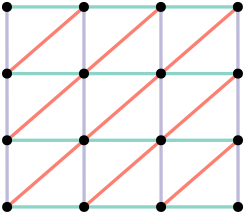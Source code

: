 <?xml version="1.0"?>
<!DOCTYPE ipe SYSTEM "ipe.dtd">
<ipe version="70218" creator="Ipe 7.2.18">
<info created="D:20201026074129" modified="D:20201028055244"/>
<ipestyle name="basic">
<symbol name="arrow/arc(spx)">
<path stroke="sym-stroke" fill="sym-stroke" pen="sym-pen">
0 0 m
-1 0.333 l
-1 -0.333 l
h
</path>
</symbol>
<symbol name="arrow/farc(spx)">
<path stroke="sym-stroke" fill="white" pen="sym-pen">
0 0 m
-1 0.333 l
-1 -0.333 l
h
</path>
</symbol>
<symbol name="arrow/ptarc(spx)">
<path stroke="sym-stroke" fill="sym-stroke" pen="sym-pen">
0 0 m
-1 0.333 l
-0.8 0 l
-1 -0.333 l
h
</path>
</symbol>
<symbol name="arrow/fptarc(spx)">
<path stroke="sym-stroke" fill="white" pen="sym-pen">
0 0 m
-1 0.333 l
-0.8 0 l
-1 -0.333 l
h
</path>
</symbol>
<symbol name="mark/circle(sx)" transformations="translations">
<path fill="sym-stroke">
0.6 0 0 0.6 0 0 e
0.4 0 0 0.4 0 0 e
</path>
</symbol>
<symbol name="mark/disk(sx)" transformations="translations">
<path fill="sym-stroke">
0.6 0 0 0.6 0 0 e
</path>
</symbol>
<symbol name="mark/fdisk(sfx)" transformations="translations">
<group>
<path fill="sym-fill">
0.5 0 0 0.5 0 0 e
</path>
<path fill="sym-stroke" fillrule="eofill">
0.6 0 0 0.6 0 0 e
0.4 0 0 0.4 0 0 e
</path>
</group>
</symbol>
<symbol name="mark/box(sx)" transformations="translations">
<path fill="sym-stroke" fillrule="eofill">
-0.6 -0.6 m
0.6 -0.6 l
0.6 0.6 l
-0.6 0.6 l
h
-0.4 -0.4 m
0.4 -0.4 l
0.4 0.4 l
-0.4 0.4 l
h
</path>
</symbol>
<symbol name="mark/square(sx)" transformations="translations">
<path fill="sym-stroke">
-0.6 -0.6 m
0.6 -0.6 l
0.6 0.6 l
-0.6 0.6 l
h
</path>
</symbol>
<symbol name="mark/fsquare(sfx)" transformations="translations">
<group>
<path fill="sym-fill">
-0.5 -0.5 m
0.5 -0.5 l
0.5 0.5 l
-0.5 0.5 l
h
</path>
<path fill="sym-stroke" fillrule="eofill">
-0.6 -0.6 m
0.6 -0.6 l
0.6 0.6 l
-0.6 0.6 l
h
-0.4 -0.4 m
0.4 -0.4 l
0.4 0.4 l
-0.4 0.4 l
h
</path>
</group>
</symbol>
<symbol name="mark/cross(sx)" transformations="translations">
<group>
<path fill="sym-stroke">
-0.43 -0.57 m
0.57 0.43 l
0.43 0.57 l
-0.57 -0.43 l
h
</path>
<path fill="sym-stroke">
-0.43 0.57 m
0.57 -0.43 l
0.43 -0.57 l
-0.57 0.43 l
h
</path>
</group>
</symbol>
<symbol name="arrow/fnormal(spx)">
<path stroke="sym-stroke" fill="white" pen="sym-pen">
0 0 m
-1 0.333 l
-1 -0.333 l
h
</path>
</symbol>
<symbol name="arrow/pointed(spx)">
<path stroke="sym-stroke" fill="sym-stroke" pen="sym-pen">
0 0 m
-1 0.333 l
-0.8 0 l
-1 -0.333 l
h
</path>
</symbol>
<symbol name="arrow/fpointed(spx)">
<path stroke="sym-stroke" fill="white" pen="sym-pen">
0 0 m
-1 0.333 l
-0.8 0 l
-1 -0.333 l
h
</path>
</symbol>
<symbol name="arrow/linear(spx)">
<path stroke="sym-stroke" pen="sym-pen">
-1 0.333 m
0 0 l
-1 -0.333 l
</path>
</symbol>
<symbol name="arrow/fdouble(spx)">
<path stroke="sym-stroke" fill="white" pen="sym-pen">
0 0 m
-1 0.333 l
-1 -0.333 l
h
-1 0 m
-2 0.333 l
-2 -0.333 l
h
</path>
</symbol>
<symbol name="arrow/double(spx)">
<path stroke="sym-stroke" fill="sym-stroke" pen="sym-pen">
0 0 m
-1 0.333 l
-1 -0.333 l
h
-1 0 m
-2 0.333 l
-2 -0.333 l
h
</path>
</symbol>
<symbol name="arrow/mid-normal(spx)">
<path stroke="sym-stroke" fill="sym-stroke" pen="sym-pen">
0.5 0 m
-0.5 0.333 l
-0.5 -0.333 l
h
</path>
</symbol>
<symbol name="arrow/mid-fnormal(spx)">
<path stroke="sym-stroke" fill="white" pen="sym-pen">
0.5 0 m
-0.5 0.333 l
-0.5 -0.333 l
h
</path>
</symbol>
<symbol name="arrow/mid-pointed(spx)">
<path stroke="sym-stroke" fill="sym-stroke" pen="sym-pen">
0.5 0 m
-0.5 0.333 l
-0.3 0 l
-0.5 -0.333 l
h
</path>
</symbol>
<symbol name="arrow/mid-fpointed(spx)">
<path stroke="sym-stroke" fill="white" pen="sym-pen">
0.5 0 m
-0.5 0.333 l
-0.3 0 l
-0.5 -0.333 l
h
</path>
</symbol>
<symbol name="arrow/mid-double(spx)">
<path stroke="sym-stroke" fill="sym-stroke" pen="sym-pen">
1 0 m
0 0.333 l
0 -0.333 l
h
0 0 m
-1 0.333 l
-1 -0.333 l
h
</path>
</symbol>
<symbol name="arrow/mid-fdouble(spx)">
<path stroke="sym-stroke" fill="white" pen="sym-pen">
1 0 m
0 0.333 l
0 -0.333 l
h
0 0 m
-1 0.333 l
-1 -0.333 l
h
</path>
</symbol>
<pen name="heavier" value="0.8"/>
<pen name="fat" value="1.2"/>
<pen name="ultrafat" value="2"/>
<symbolsize name="large" value="5"/>
<symbolsize name="small" value="2"/>
<symbolsize name="tiny" value="1.1"/>
<arrowsize name="large" value="10"/>
<arrowsize name="small" value="5"/>
<arrowsize name="tiny" value="3"/>
<color name="red" value="1 0 0"/>
<color name="blue" value="0 0 1"/>
<color name="green" value="0 1 0"/>
<color name="yellow" value="1 1 0"/>
<color name="orange" value="1 0.647 0"/>
<color name="gold" value="1 0.843 0"/>
<color name="purple" value="0.627 0.125 0.941"/>
<color name="gray" value="0.745"/>
<color name="brown" value="0.647 0.165 0.165"/>
<color name="navy" value="0 0 0.502"/>
<color name="pink" value="1 0.753 0.796"/>
<color name="seagreen" value="0.18 0.545 0.341"/>
<color name="turquoise" value="0.251 0.878 0.816"/>
<color name="violet" value="0.933 0.51 0.933"/>
<color name="darkblue" value="0 0 0.545"/>
<color name="darkcyan" value="0 0.545 0.545"/>
<color name="darkgray" value="0.663"/>
<color name="darkgreen" value="0 0.392 0"/>
<color name="darkmagenta" value="0.545 0 0.545"/>
<color name="darkorange" value="1 0.549 0"/>
<color name="darkred" value="0.545 0 0"/>
<color name="lightblue" value="0.678 0.847 0.902"/>
<color name="lightcyan" value="0.878 1 1"/>
<color name="lightgray" value="0.827"/>
<color name="lightgreen" value="0.565 0.933 0.565"/>
<color name="lightyellow" value="1 1 0.878"/>
<dashstyle name="dotted" value="[1 3] 0"/>
<dashstyle name="dashed" value="[4] 0"/>
<dashstyle name="dash dotted" value="[4 2 1 2] 0"/>
<dashstyle name="dash dot dotted" value="[4 2 1 2 1 2] 0"/>
<textsize name="large" value="\large"/>
<textsize name="small" value="\small"/>
<textsize name="tiny" value="\tiny"/>
<textsize name="Large" value="\Large"/>
<textsize name="LARGE" value="\LARGE"/>
<textsize name="huge" value="\huge"/>
<textsize name="Huge" value="\Huge"/>
<textsize name="footnote" value="\footnotesize"/>
<textstyle name="center" begin="\begin{center}" end="\end{center}"/>
<textstyle name="itemize" begin="\begin{itemize}" end="\end{itemize}"/>
<textstyle name="item" begin="\begin{itemize}\item{}" end="\end{itemize}"/>
<gridsize name="4 pts" value="4"/>
<gridsize name="8 pts (~3 mm)" value="8"/>
<gridsize name="16 pts (~6 mm)" value="16"/>
<gridsize name="32 pts (~12 mm)" value="32"/>
<gridsize name="10 pts (~3.5 mm)" value="10"/>
<gridsize name="20 pts (~7 mm)" value="20"/>
<gridsize name="14 pts (~5 mm)" value="14"/>
<gridsize name="28 pts (~10 mm)" value="28"/>
<gridsize name="56 pts (~20 mm)" value="56"/>
<anglesize name="90 deg" value="90"/>
<anglesize name="60 deg" value="60"/>
<anglesize name="45 deg" value="45"/>
<anglesize name="30 deg" value="30"/>
<anglesize name="22.5 deg" value="22.5"/>
<opacity name="10%" value="0.1"/>
<opacity name="30%" value="0.3"/>
<opacity name="50%" value="0.5"/>
<opacity name="75%" value="0.75"/>
<tiling name="falling" angle="-60" step="4" width="1"/>
<tiling name="rising" angle="30" step="4" width="1"/>
</ipestyle>
<ipestyle name="brew">
<pen name="fattyfatfat" value="4"/>
<color name="aliceblue" value="0.941 0.973 1"/>
<color name="brew1" value="0.552 0.827 0.78"/>
<color name="brew2" value="1 1 0.701"/>
<color name="brew3" value="0.745 0.729 0.854"/>
<color name="brew4" value="0.984 0.501 0.447"/>
<color name="brew5" value="0.501 0.694 0.827"/>
<color name="brew6" value="0.992 0.705 0.384"/>
<color name="brew7" value="0.701 0.87 0.411"/>
<color name="brew8" value="0.988 0.803 0.898"/>
</ipestyle>
<page>
<layer name="hex-board"/>
<layer name="H_4"/>
<view layers="H_4" active="H_4"/>
<path layer="H_4" stroke="brew4" pen="fat">
228.003 528.175 m
255.693 552.175 l
</path>
<path stroke="brew4" pen="fat">
200.29 528.175 m
227.981 552.175 l
</path>
<path stroke="brew4" pen="fat">
172.577 528.175 m
200.268 552.174 l
</path>
<path stroke="brew4" pen="fat">
227.981 552.175 m
255.671 576.175 l
</path>
<path stroke="brew4" pen="fat">
200.268 552.174 m
227.959 576.174 l
</path>
<path stroke="brew4" pen="fat">
172.555 552.174 m
200.246 576.174 l
</path>
<path stroke="brew4" pen="fat">
227.959 576.174 m
255.649 600.174 l
</path>
<path stroke="brew4" pen="fat">
200.246 576.174 m
227.937 600.174 l
</path>
<path stroke="brew4" pen="fat">
172.533 576.174 m
200.224 600.173 l
</path>
<path layer="hex-board" matrix="0.576875 0.5 -1.00082 0.866025 720.848 -154.08" stroke="lightgray">
272 640 m
264 653.856 l
248 653.856 l
240 640 l
248 626.144 l
264 626.144 l
h
</path>
<path matrix="0.576875 0.5 -1.00082 0.866025 720.826 -130.081" stroke="lightgray">
272 640 m
264 653.856 l
248 653.856 l
240 640 l
248 626.144 l
264 626.144 l
h
</path>
<path matrix="0.576875 0.5 -1.00082 0.866025 720.804 -106.081" stroke="lightgray">
272 640 m
264 653.856 l
248 653.856 l
240 640 l
248 626.144 l
264 626.144 l
h
</path>
<path matrix="0.576875 0.5 -1.00082 0.866025 720.782 -82.0818" stroke="lightgray">
272 640 m
264 653.856 l
248 653.856 l
240 640 l
248 626.144 l
264 626.144 l
h
</path>
<path matrix="0.576875 0.5 -1.00082 0.866025 665.423 -154.08" stroke="lightgray">
272 640 m
264 653.856 l
248 653.856 l
240 640 l
248 626.144 l
264 626.144 l
h
</path>
<path matrix="0.576875 0.5 -1.00082 0.866025 665.401 -130.081" stroke="lightgray">
272 640 m
264 653.856 l
248 653.856 l
240 640 l
248 626.144 l
264 626.144 l
h
</path>
<path matrix="0.576875 0.5 -1.00082 0.866025 665.379 -106.081" stroke="lightgray">
272 640 m
264 653.856 l
248 653.856 l
240 640 l
248 626.144 l
264 626.144 l
h
</path>
<path matrix="0.576875 0.5 -1.00082 0.866025 665.357 -82.082" stroke="lightgray">
272 640 m
264 653.856 l
248 653.856 l
240 640 l
248 626.144 l
264 626.144 l
h
</path>
<path matrix="0.576875 0.5 -1.00082 0.866025 693.136 -154.08" stroke="lightgray">
272 640 m
264 653.856 l
248 653.856 l
240 640 l
248 626.144 l
264 626.144 l
h
</path>
<path matrix="0.576875 0.5 -1.00082 0.866025 693.114 -130.081" stroke="lightgray">
272 640 m
264 653.856 l
248 653.856 l
240 640 l
248 626.144 l
264 626.144 l
h
</path>
<path matrix="0.576875 0.5 -1.00082 0.866025 693.092 -106.081" stroke="lightgray">
272 640 m
264 653.856 l
248 653.856 l
240 640 l
248 626.144 l
264 626.144 l
h
</path>
<path matrix="0.576875 0.5 -1.00082 0.866025 693.07 -82.0821" stroke="lightgray">
272 640 m
264 653.856 l
248 653.856 l
240 640 l
248 626.144 l
264 626.144 l
h
</path>
<path matrix="0.576875 0.5 -1.00082 0.866025 748.56 -154.079" stroke="lightgray">
272 640 m
264 653.856 l
248 653.856 l
240 640 l
248 626.144 l
264 626.144 l
h
</path>
<path matrix="0.576875 0.5 -1.00082 0.866025 748.539 -130.08" stroke="lightgray">
272 640 m
264 653.856 l
248 653.856 l
240 640 l
248 626.144 l
264 626.144 l
h
</path>
<path matrix="0.576875 0.5 -1.00082 0.866025 748.516 -106.08" stroke="lightgray">
272 640 m
264 653.856 l
248 653.856 l
240 640 l
248 626.144 l
264 626.144 l
h
</path>
<path matrix="0.576875 0.5 -1.00082 0.866025 748.495 -82.0814" stroke="lightgray">
272 640 m
264 653.856 l
248 653.856 l
240 640 l
248 626.144 l
264 626.144 l
h
</path>
<path layer="H_4" matrix="1 0 -0.578301 1 296.192 0" stroke="brew1" pen="fat">
181.829 528.175 m
209.542 528.175 l
</path>
<path matrix="1 0 -0.578301 1 296.192 0" stroke="brew3" pen="fat">
181.829 528.175 m
195.686 552.175 l
</path>
<path matrix="1 0 -0.578301 1 296.192 0" stroke="brew1" pen="fat">
195.686 552.175 m
223.399 552.174 l
</path>
<path matrix="1 0 -0.578301 1 296.192 0" stroke="brew3" pen="fat">
223.399 552.174 m
209.542 528.175 l
</path>
<path matrix="1 0 -0.578301 1 296.192 0" stroke="brew3" pen="fat">
195.686 552.175 m
209.543 576.174 l
</path>
<path matrix="1 0 -0.578301 1 296.192 0" stroke="brew1" pen="fat">
209.543 576.174 m
237.256 576.174 l
</path>
<path matrix="1 0 -0.578301 1 296.192 0" stroke="brew3" pen="fat">
237.256 576.174 m
223.399 552.174 l
</path>
<path matrix="1 0 -0.578301 1 296.192 0" stroke="brew3" pen="fat">
209.543 576.174 m
223.4 600.174 l
</path>
<path matrix="1 0 -0.578301 1 296.192 0" stroke="brew1" pen="fat">
223.4 600.174 m
251.113 600.173 l
</path>
<path matrix="1 0 -0.578301 1 296.192 0" stroke="brew3" pen="fat">
251.113 600.173 m
237.256 576.174 l
</path>
<path matrix="1 0 -0.578301 1 296.192 0" stroke="brew1" pen="fat">
251.113 600.173 m
278.826 600.174 l
</path>
<path matrix="1 0 -0.578301 1 296.192 0" stroke="brew3" pen="fat">
278.826 600.174 m
264.969 576.174 l
</path>
<path matrix="1 0 -0.578301 1 296.192 0" stroke="brew1" pen="fat">
264.969 576.174 m
237.256 576.174 l
</path>
<path matrix="1 0 -0.578301 1 296.192 0" stroke="brew1" pen="fat">
223.399 552.174 m
251.112 552.175 l
</path>
<path matrix="1 0 -0.578301 1 296.192 0" stroke="brew3" pen="fat">
251.112 552.175 m
264.969 576.174 l
</path>
<path matrix="1 0 -0.578301 1 296.192 0" stroke="brew1" pen="fat">
209.542 528.175 m
237.255 528.175 l
</path>
<path matrix="1 0 -0.578301 1 296.192 0" stroke="brew3" pen="fat">
237.255 528.175 m
251.112 552.175 l
</path>
<path matrix="1 0 -0.578301 1 296.192 0" stroke="brew1" pen="fat">
278.826 600.174 m
306.538 600.174 l
</path>
<path matrix="1 0 -0.578301 1 296.192 0" stroke="brew1" pen="fat">
264.969 576.174 m
292.681 576.175 l
</path>
<path matrix="1 0 -0.578301 1 296.192 0" stroke="brew1" pen="fat">
251.112 552.175 m
278.824 552.175 l
</path>
<path matrix="1 0 -0.578301 1 296.192 0" stroke="brew1" pen="fat">
237.255 528.175 m
264.967 528.176 l
</path>
<path matrix="1 0 -0.578301 1 296.192 0" stroke="brew3" pen="fat">
264.967 528.176 m
278.824 552.175 l
</path>
<path matrix="1 0 -0.578301 1 296.192 0" stroke="brew3" pen="fat">
278.824 552.175 m
292.681 576.175 l
</path>
<path matrix="1 0 -0.578301 1 296.192 0" stroke="brew3" pen="fat">
292.681 576.175 m
306.538 600.174 l
</path>
<use matrix="1 0 -0.578301 1 252.27 -77.1568" name="mark/disk(sx)" pos="325.796 605.332" size="normal" stroke="black"/>
<use matrix="1 0 -0.578301 1 252.248 -53.1573" name="mark/disk(sx)" pos="325.796 605.332" size="normal" stroke="black"/>
<use matrix="1 0 -0.578301 1 252.226 -29.1578" name="mark/disk(sx)" pos="325.796 605.332" size="normal" stroke="black"/>
<use matrix="1 0 -0.578301 1 252.204 -5.15825" name="mark/disk(sx)" pos="325.796 605.332" size="normal" stroke="black"/>
<use matrix="1 0 -0.578301 1 196.845 -77.157" name="mark/disk(sx)" pos="325.796 605.332" size="normal" stroke="black"/>
<use matrix="1 0 -0.578301 1 196.823 -53.1575" name="mark/disk(sx)" pos="325.796 605.332" size="normal" stroke="black"/>
<use matrix="1 0 -0.578301 1 196.801 -29.158" name="mark/disk(sx)" pos="325.796 605.332" size="normal" stroke="black"/>
<use matrix="1 0 -0.578301 1 196.779 -5.15848" name="mark/disk(sx)" pos="325.796 605.332" size="normal" stroke="black"/>
<use matrix="1 0 -0.578301 1 224.558 -77.1571" name="mark/disk(sx)" pos="325.796 605.332" size="normal" stroke="black"/>
<use matrix="1 0 -0.578301 1 224.536 -53.1576" name="mark/disk(sx)" pos="325.796 605.332" size="normal" stroke="black"/>
<use matrix="1 0 -0.578301 1 224.514 -29.1581" name="mark/disk(sx)" pos="325.796 605.332" size="normal" stroke="black"/>
<use matrix="1 0 -0.578301 1 224.492 -5.1586" name="mark/disk(sx)" pos="325.796 605.332" size="normal" stroke="black"/>
<use matrix="1 0 -0.578301 1 279.983 -77.1564" name="mark/disk(sx)" pos="325.796 605.332" size="normal" stroke="black"/>
<use matrix="1 0 -0.578301 1 279.961 -53.1569" name="mark/disk(sx)" pos="325.796 605.332" size="normal" stroke="black"/>
<use matrix="1 0 -0.578301 1 279.939 -29.1574" name="mark/disk(sx)" pos="325.796 605.332" size="normal" stroke="black"/>
<use matrix="1 0 -0.578301 1 279.917 -5.15789" name="mark/disk(sx)" pos="325.796 605.332" size="normal" stroke="black"/>
</page>
</ipe>

